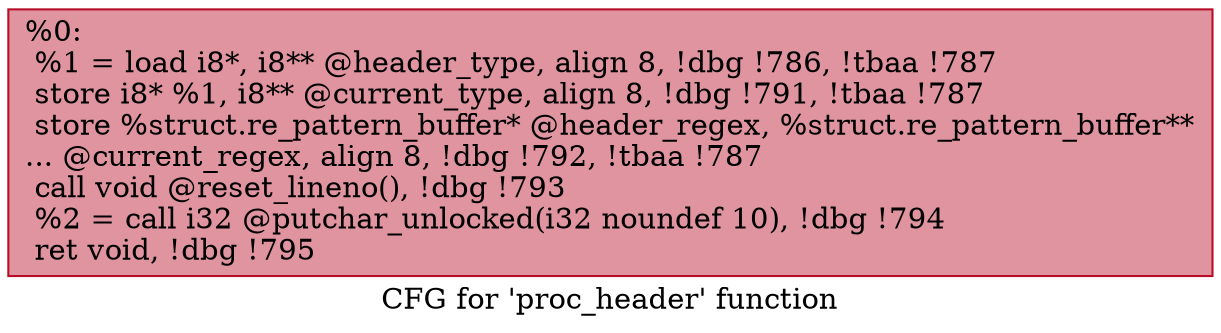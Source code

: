 digraph "CFG for 'proc_header' function" {
	label="CFG for 'proc_header' function";

	Node0x17666f0 [shape=record,color="#b70d28ff", style=filled, fillcolor="#b70d2870",label="{%0:\l  %1 = load i8*, i8** @header_type, align 8, !dbg !786, !tbaa !787\l  store i8* %1, i8** @current_type, align 8, !dbg !791, !tbaa !787\l  store %struct.re_pattern_buffer* @header_regex, %struct.re_pattern_buffer**\l... @current_regex, align 8, !dbg !792, !tbaa !787\l  call void @reset_lineno(), !dbg !793\l  %2 = call i32 @putchar_unlocked(i32 noundef 10), !dbg !794\l  ret void, !dbg !795\l}"];
}

